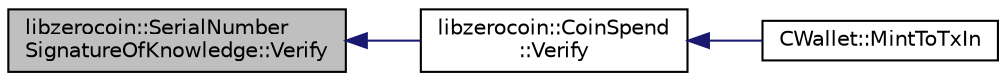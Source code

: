 digraph "libzerocoin::SerialNumberSignatureOfKnowledge::Verify"
{
  edge [fontname="Helvetica",fontsize="10",labelfontname="Helvetica",labelfontsize="10"];
  node [fontname="Helvetica",fontsize="10",shape=record];
  rankdir="LR";
  Node41 [label="libzerocoin::SerialNumber\lSignatureOfKnowledge::Verify",height=0.2,width=0.4,color="black", fillcolor="grey75", style="filled", fontcolor="black"];
  Node41 -> Node42 [dir="back",color="midnightblue",fontsize="10",style="solid",fontname="Helvetica"];
  Node42 [label="libzerocoin::CoinSpend\l::Verify",height=0.2,width=0.4,color="black", fillcolor="white", style="filled",URL="$classlibzerocoin_1_1_coin_spend.html#ad8005b899d45939c63ccaba43011c85b"];
  Node42 -> Node43 [dir="back",color="midnightblue",fontsize="10",style="solid",fontname="Helvetica"];
  Node43 [label="CWallet::MintToTxIn",height=0.2,width=0.4,color="black", fillcolor="white", style="filled",URL="$class_c_wallet.html#a5b32d86806615c59f15431f300f0c729"];
}
